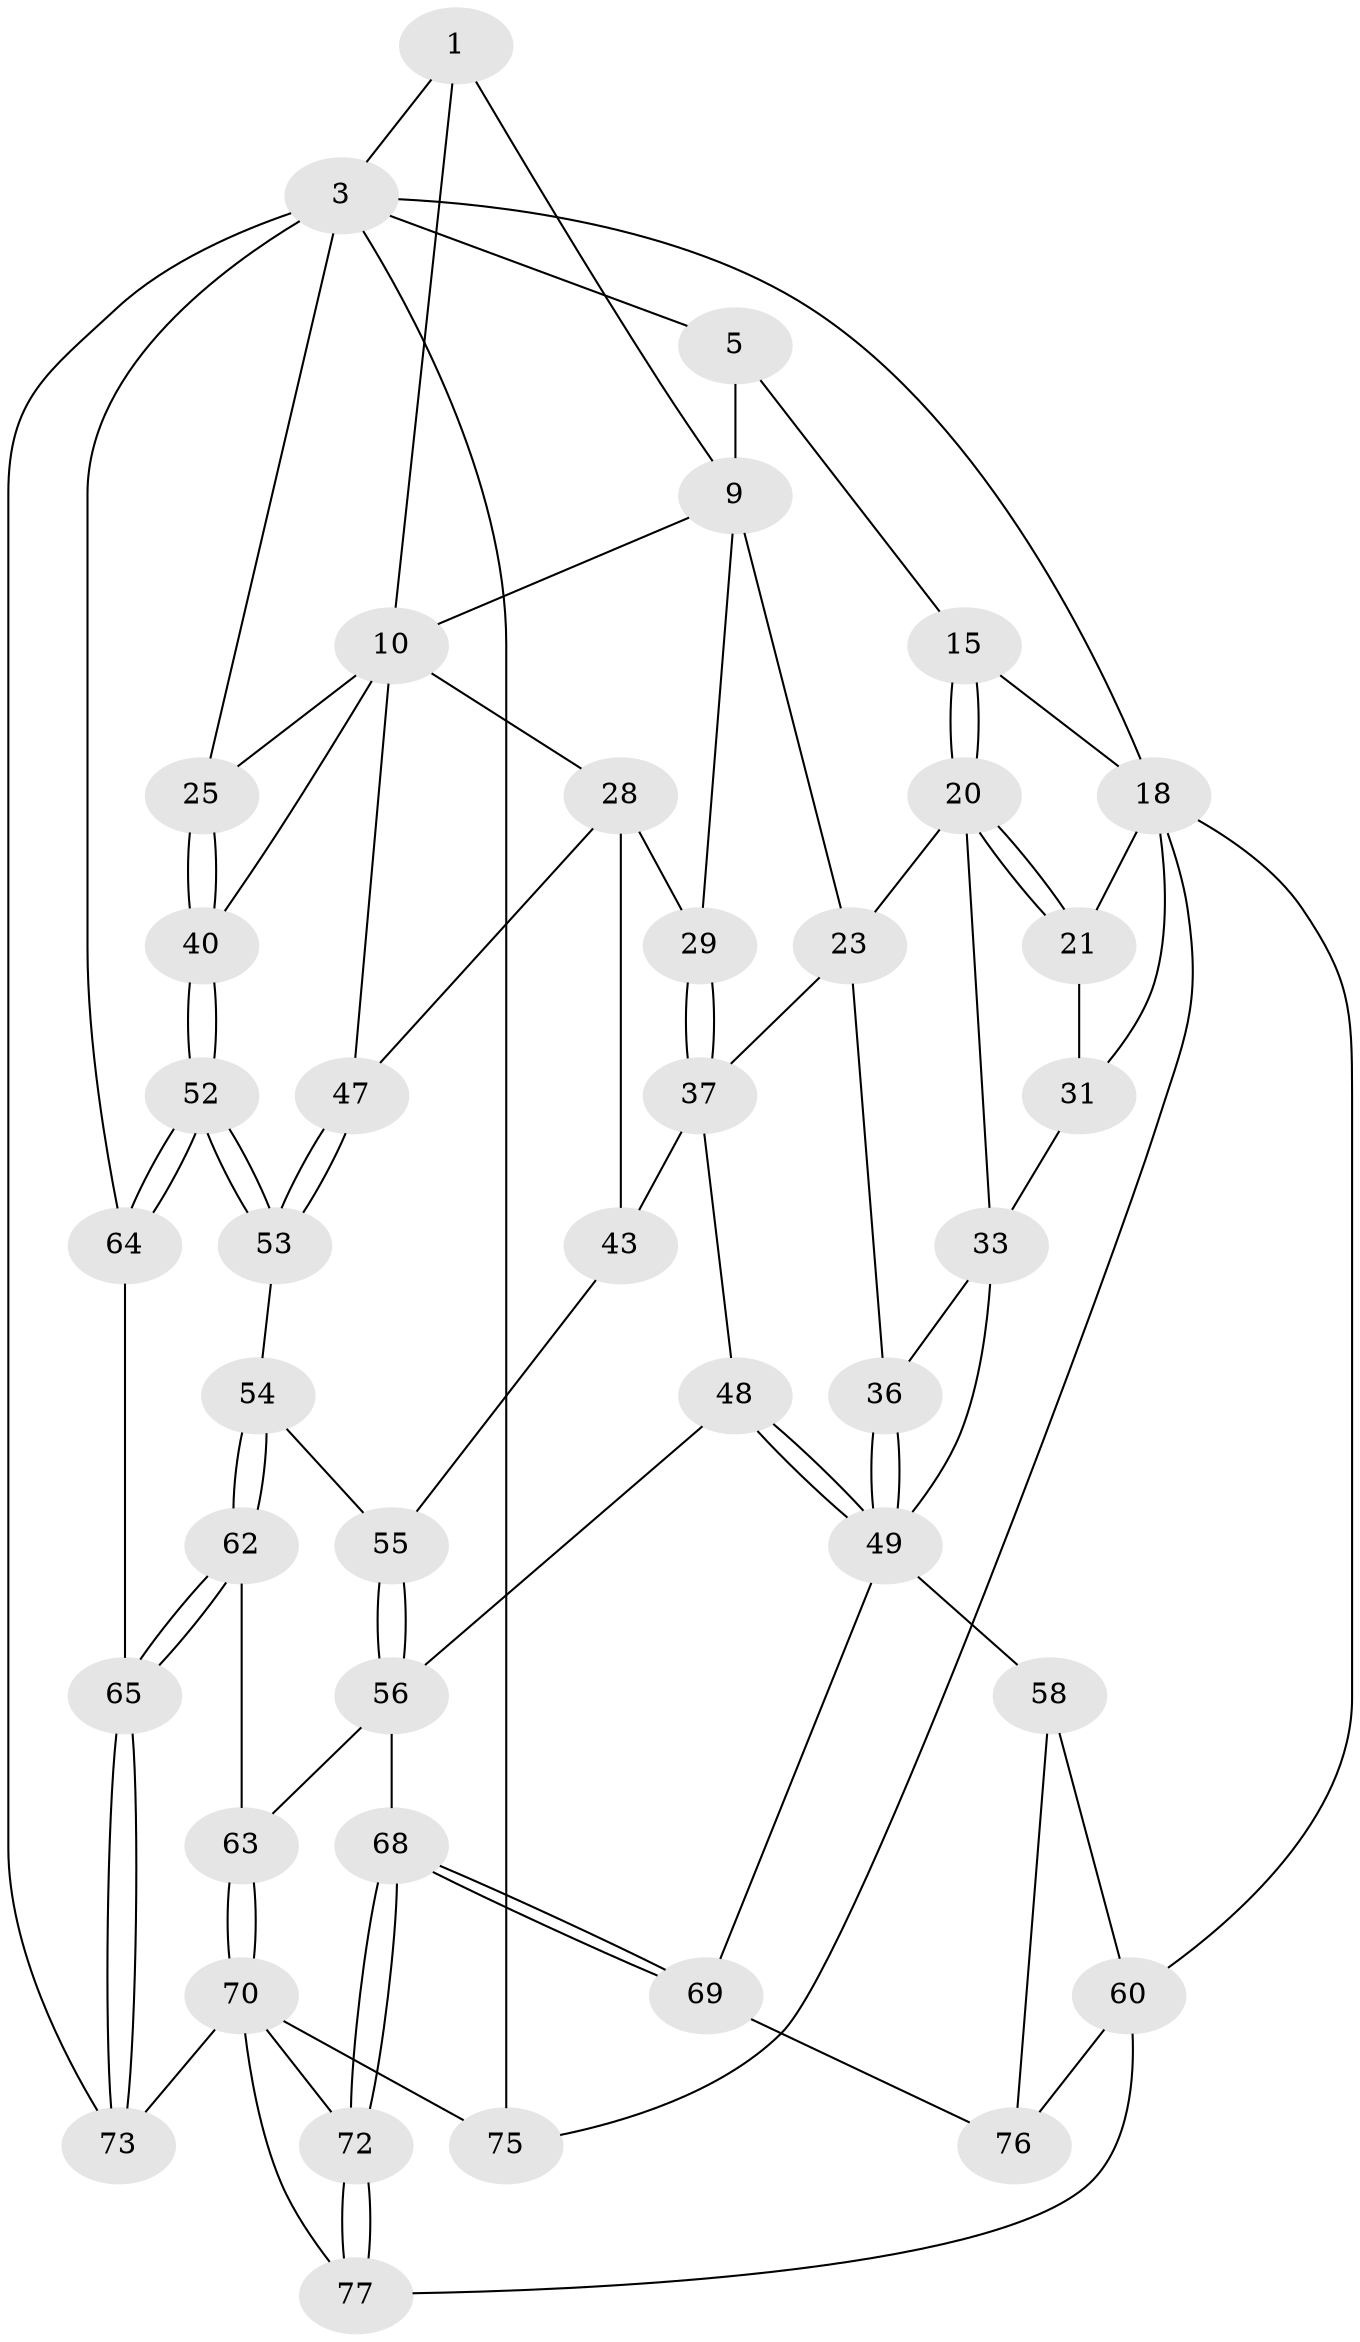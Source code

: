 // original degree distribution, {3: 0.024390243902439025, 4: 0.23170731707317074, 5: 0.5365853658536586, 6: 0.2073170731707317}
// Generated by graph-tools (version 1.1) at 2025/17/03/09/25 04:17:12]
// undirected, 41 vertices, 91 edges
graph export_dot {
graph [start="1"]
  node [color=gray90,style=filled];
  1 [pos="+0.7270222944258831+0",super="+2+8"];
  3 [pos="+1+0",super="+66+4"];
  5 [pos="+0.24918061061147143+0",super="+6"];
  9 [pos="+0.5676310218466016+0",super="+12"];
  10 [pos="+0.7579415613159199+0.15051030789161168",super="+11+26"];
  15 [pos="+0.20511432904483543+0.0958050751735976",super="+16"];
  18 [pos="+0+0.18476508935578123",super="+19+32"];
  20 [pos="+0.22650686948834045+0.2583853220408473",super="+24"];
  21 [pos="+0.19284622080618938+0.282288638774757",super="+22"];
  23 [pos="+0.3905803944380531+0.2734800446546703",super="+35"];
  25 [pos="+1+0"];
  28 [pos="+0.6076250880420266+0.35018793366743795",super="+41"];
  29 [pos="+0.5872325891374107+0.3308732628832277"];
  31 [pos="+0.1130246788585029+0.47907990742638046"];
  33 [pos="+0.29072517094098693+0.41127165961882695",super="+34"];
  36 [pos="+0.362843579471751+0.44688050752037134"];
  37 [pos="+0.521311000944431+0.4262089451332863",super="+44"];
  40 [pos="+1+0.45740681592222215"];
  43 [pos="+0.6523857977685105+0.5313481615125679"];
  47 [pos="+0.8129800515478697+0.4996133918256924"];
  48 [pos="+0.3956840028379559+0.6314901565816226"];
  49 [pos="+0.38035273106035195+0.6237287331484357",super="+50"];
  52 [pos="+1+0.47202099301424477"];
  53 [pos="+0.8285088191576112+0.5801306532292065"];
  54 [pos="+0.8199798999571036+0.6148092264445676"];
  55 [pos="+0.6691710338743794+0.578945196308336"];
  56 [pos="+0.6383985639124764+0.6647561395865045",super="+57"];
  58 [pos="+0.09360366523008071+0.768035152823301",super="+59"];
  60 [pos="+0.0023611914720091547+0.822601467972779",super="+78"];
  62 [pos="+0.8306977078101393+0.663179181532154"];
  63 [pos="+0.7331721130502514+0.7277128843309689"];
  64 [pos="+1+0.6346803350481565"];
  65 [pos="+0.8976489411395768+0.7052519765018771"];
  68 [pos="+0.4470859630543809+0.7285099990115388"];
  69 [pos="+0.26259216435387916+0.840939565442552"];
  70 [pos="+0.7259558802163377+0.7628926305187439",super="+71"];
  72 [pos="+0.46366652203747677+0.7703948221966429"];
  73 [pos="+0.8632194846798052+1",super="+79+74"];
  75 [pos="+0+1"];
  76 [pos="+0.2621007234375465+0.8417973914058531"];
  77 [pos="+0.307779946646526+1"];
  1 -- 10 [weight=2];
  1 -- 3;
  1 -- 9;
  3 -- 25;
  3 -- 64;
  3 -- 75 [weight=2];
  3 -- 18;
  3 -- 5;
  3 -- 73;
  5 -- 9 [weight=2];
  5 -- 15 [weight=2];
  9 -- 23;
  9 -- 29;
  9 -- 10;
  10 -- 40;
  10 -- 25;
  10 -- 28 [weight=3];
  10 -- 47;
  15 -- 20;
  15 -- 20;
  15 -- 18;
  18 -- 21;
  18 -- 75;
  18 -- 60;
  18 -- 31;
  20 -- 21;
  20 -- 21;
  20 -- 33;
  20 -- 23;
  21 -- 31;
  23 -- 36;
  23 -- 37;
  25 -- 40;
  25 -- 40;
  28 -- 29;
  28 -- 43;
  28 -- 47;
  29 -- 37;
  29 -- 37;
  31 -- 33;
  33 -- 36;
  33 -- 49;
  36 -- 49;
  36 -- 49;
  37 -- 48;
  37 -- 43;
  40 -- 52;
  40 -- 52;
  43 -- 55;
  47 -- 53;
  47 -- 53;
  48 -- 49;
  48 -- 49;
  48 -- 56;
  49 -- 58 [weight=2];
  49 -- 69;
  52 -- 53;
  52 -- 53;
  52 -- 64;
  52 -- 64;
  53 -- 54;
  54 -- 55;
  54 -- 62;
  54 -- 62;
  55 -- 56;
  55 -- 56;
  56 -- 63;
  56 -- 68;
  58 -- 60;
  58 -- 76;
  60 -- 77;
  60 -- 76;
  62 -- 63;
  62 -- 65;
  62 -- 65;
  63 -- 70;
  63 -- 70;
  64 -- 65;
  65 -- 73;
  65 -- 73;
  68 -- 69;
  68 -- 69;
  68 -- 72;
  68 -- 72;
  69 -- 76;
  70 -- 72;
  70 -- 75;
  70 -- 77;
  70 -- 73 [weight=3];
  72 -- 77;
  72 -- 77;
}
